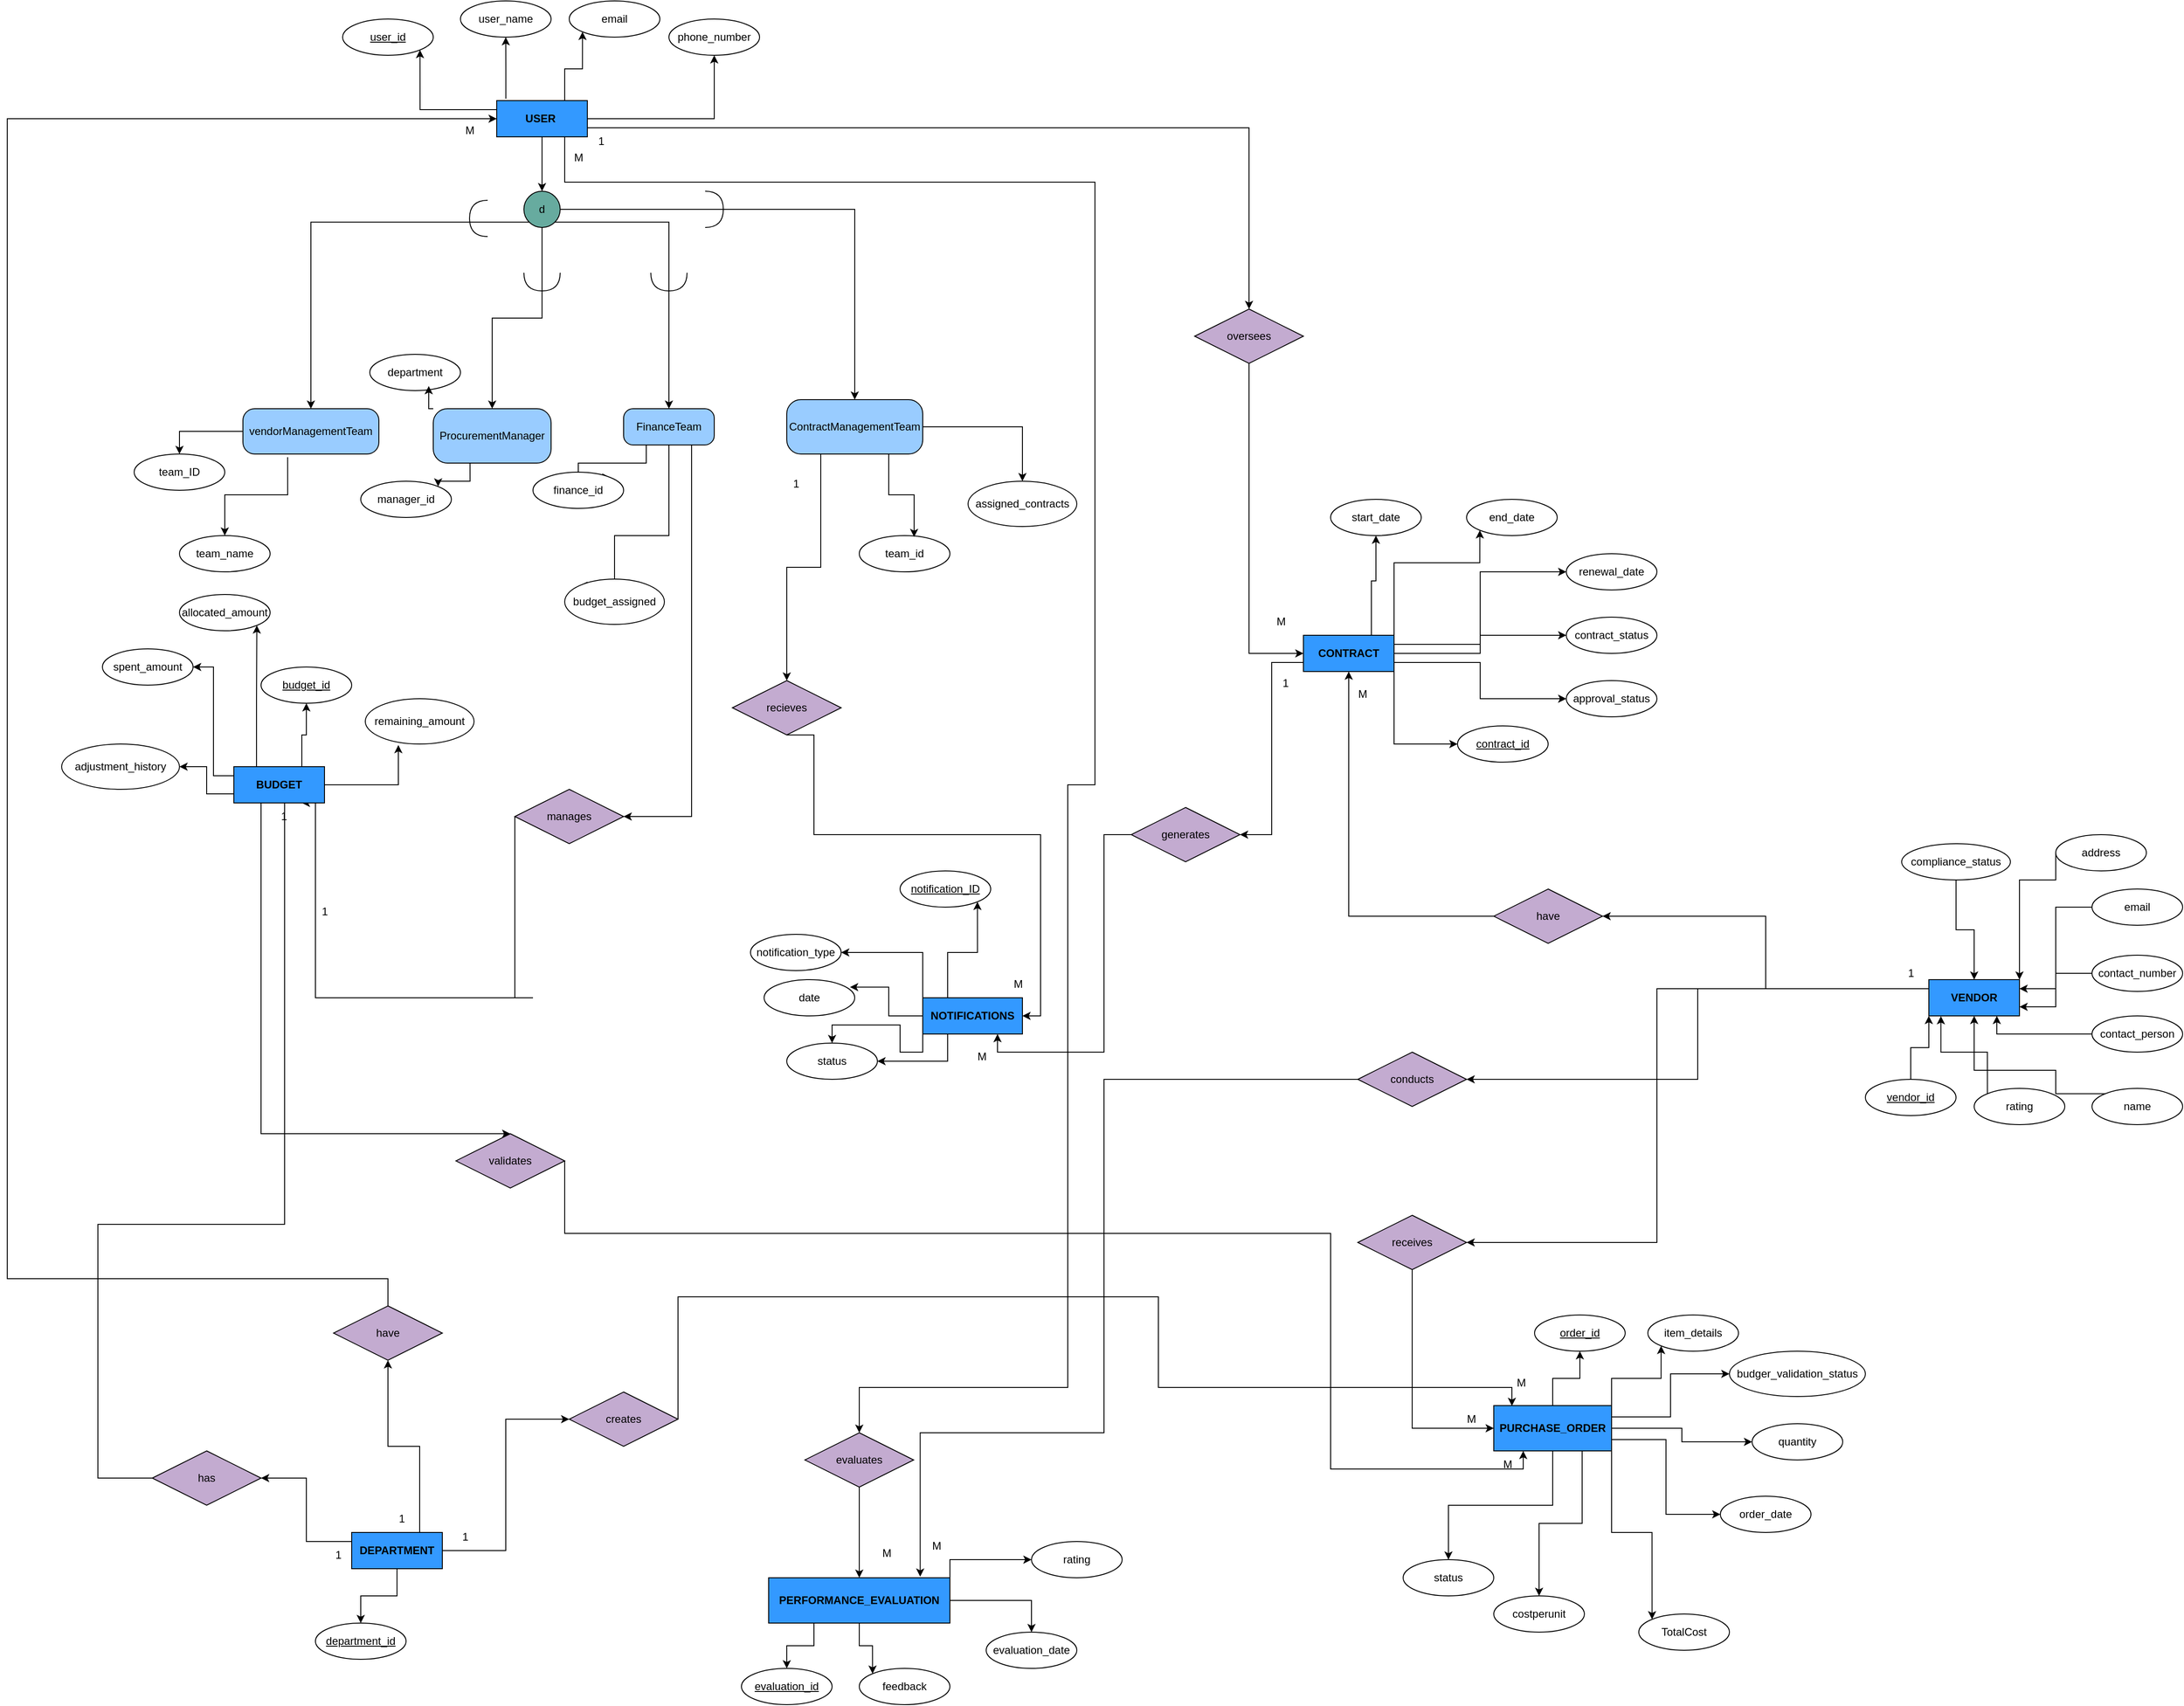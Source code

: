 <mxfile version="25.0.1">
  <diagram name="Page-1" id="1XOqy9QLf4MmbQUMSKVW">
    <mxGraphModel dx="3430" dy="2144" grid="1" gridSize="10" guides="1" tooltips="1" connect="1" arrows="1" fold="1" page="1" pageScale="1" pageWidth="850" pageHeight="1100" math="0" shadow="0">
      <root>
        <mxCell id="0" />
        <mxCell id="1" parent="0" />
        <mxCell id="GJdMn4VS1XzGOR77iFDF-83" style="edgeStyle=orthogonalEdgeStyle;rounded=0;orthogonalLoop=1;jettySize=auto;html=1;exitX=0.5;exitY=1;exitDx=0;exitDy=0;entryX=0.5;entryY=0;entryDx=0;entryDy=0;" parent="1" source="GJdMn4VS1XzGOR77iFDF-4" target="GJdMn4VS1XzGOR77iFDF-60" edge="1">
          <mxGeometry relative="1" as="geometry" />
        </mxCell>
        <mxCell id="GJdMn4VS1XzGOR77iFDF-174" style="edgeStyle=orthogonalEdgeStyle;rounded=0;orthogonalLoop=1;jettySize=auto;html=1;exitX=1;exitY=1;exitDx=0;exitDy=0;entryX=0.5;entryY=0;entryDx=0;entryDy=0;" parent="1" source="GJdMn4VS1XzGOR77iFDF-4" target="GJdMn4VS1XzGOR77iFDF-129" edge="1">
          <mxGeometry relative="1" as="geometry">
            <Array as="points">
              <mxPoint x="550" y="-500" />
              <mxPoint x="1280" y="-500" />
            </Array>
          </mxGeometry>
        </mxCell>
        <mxCell id="GJdMn4VS1XzGOR77iFDF-182" style="edgeStyle=orthogonalEdgeStyle;rounded=0;orthogonalLoop=1;jettySize=auto;html=1;exitX=0.75;exitY=1;exitDx=0;exitDy=0;entryX=0.5;entryY=0;entryDx=0;entryDy=0;" parent="1" source="GJdMn4VS1XzGOR77iFDF-4" target="GJdMn4VS1XzGOR77iFDF-183" edge="1">
          <mxGeometry relative="1" as="geometry">
            <mxPoint x="850" y="900.182" as="targetPoint" />
            <Array as="points">
              <mxPoint x="525" y="-440" />
              <mxPoint x="1110" y="-440" />
              <mxPoint x="1110" y="225" />
              <mxPoint x="1080" y="225" />
              <mxPoint x="1080" y="890" />
              <mxPoint x="850" y="890" />
            </Array>
          </mxGeometry>
        </mxCell>
        <mxCell id="GJdMn4VS1XzGOR77iFDF-4" value="&lt;b&gt;USER&amp;nbsp;&lt;/b&gt;" style="whiteSpace=wrap;html=1;align=center;fillColor=#3399FF;" parent="1" vertex="1">
          <mxGeometry x="450" y="-530" width="100" height="40" as="geometry" />
        </mxCell>
        <mxCell id="GJdMn4VS1XzGOR77iFDF-232" style="edgeStyle=orthogonalEdgeStyle;rounded=0;orthogonalLoop=1;jettySize=auto;html=1;exitX=0.25;exitY=1;exitDx=0;exitDy=0;entryX=0.5;entryY=0;entryDx=0;entryDy=0;" parent="1" source="GJdMn4VS1XzGOR77iFDF-10" target="GJdMn4VS1XzGOR77iFDF-231" edge="1">
          <mxGeometry relative="1" as="geometry">
            <Array as="points">
              <mxPoint x="190" y="610" />
            </Array>
          </mxGeometry>
        </mxCell>
        <mxCell id="GJdMn4VS1XzGOR77iFDF-112" style="edgeStyle=orthogonalEdgeStyle;rounded=0;orthogonalLoop=1;jettySize=auto;html=1;exitX=0.5;exitY=1;exitDx=0;exitDy=0;entryX=0.5;entryY=0;entryDx=0;entryDy=0;" parent="1" source="GJdMn4VS1XzGOR77iFDF-11" target="GJdMn4VS1XzGOR77iFDF-38" edge="1">
          <mxGeometry relative="1" as="geometry" />
        </mxCell>
        <mxCell id="GJdMn4VS1XzGOR77iFDF-179" style="edgeStyle=orthogonalEdgeStyle;rounded=0;orthogonalLoop=1;jettySize=auto;html=1;exitX=0.75;exitY=0;exitDx=0;exitDy=0;entryX=0.5;entryY=1;entryDx=0;entryDy=0;" parent="1" source="GJdMn4VS1XzGOR77iFDF-11" target="GJdMn4VS1XzGOR77iFDF-178" edge="1">
          <mxGeometry relative="1" as="geometry" />
        </mxCell>
        <mxCell id="GJdMn4VS1XzGOR77iFDF-221" style="edgeStyle=orthogonalEdgeStyle;rounded=0;orthogonalLoop=1;jettySize=auto;html=1;exitX=0;exitY=0.25;exitDx=0;exitDy=0;entryX=1;entryY=0.5;entryDx=0;entryDy=0;" parent="1" source="GJdMn4VS1XzGOR77iFDF-11" target="GJdMn4VS1XzGOR77iFDF-220" edge="1">
          <mxGeometry relative="1" as="geometry" />
        </mxCell>
        <mxCell id="GJdMn4VS1XzGOR77iFDF-227" style="edgeStyle=orthogonalEdgeStyle;rounded=0;orthogonalLoop=1;jettySize=auto;html=1;exitX=1;exitY=0.5;exitDx=0;exitDy=0;entryX=0;entryY=0.5;entryDx=0;entryDy=0;" parent="1" source="GJdMn4VS1XzGOR77iFDF-11" target="GJdMn4VS1XzGOR77iFDF-226" edge="1">
          <mxGeometry relative="1" as="geometry" />
        </mxCell>
        <mxCell id="GJdMn4VS1XzGOR77iFDF-11" value="&lt;b&gt;DEPARTMENT&lt;/b&gt;" style="whiteSpace=wrap;html=1;align=center;fillColor=#3399FF;" parent="1" vertex="1">
          <mxGeometry x="290" y="1050" width="100" height="40" as="geometry" />
        </mxCell>
        <mxCell id="GJdMn4VS1XzGOR77iFDF-38" value="department_id" style="ellipse;whiteSpace=wrap;html=1;align=center;fontStyle=4;" parent="1" vertex="1">
          <mxGeometry x="250" y="1150" width="100" height="40" as="geometry" />
        </mxCell>
        <mxCell id="GJdMn4VS1XzGOR77iFDF-79" style="edgeStyle=orthogonalEdgeStyle;rounded=0;orthogonalLoop=1;jettySize=auto;html=1;exitX=0;exitY=0.25;exitDx=0;exitDy=0;entryX=1;entryY=1;entryDx=0;entryDy=0;" parent="1" source="GJdMn4VS1XzGOR77iFDF-4" target="GJdMn4VS1XzGOR77iFDF-51" edge="1">
          <mxGeometry relative="1" as="geometry" />
        </mxCell>
        <mxCell id="GJdMn4VS1XzGOR77iFDF-51" value="user_id" style="ellipse;whiteSpace=wrap;html=1;align=center;fontStyle=4;" parent="1" vertex="1">
          <mxGeometry x="280" y="-620" width="100" height="40" as="geometry" />
        </mxCell>
        <mxCell id="GJdMn4VS1XzGOR77iFDF-52" value="user_name" style="ellipse;whiteSpace=wrap;html=1;align=center;" parent="1" vertex="1">
          <mxGeometry x="410" y="-640" width="100" height="40" as="geometry" />
        </mxCell>
        <mxCell id="GJdMn4VS1XzGOR77iFDF-81" style="edgeStyle=orthogonalEdgeStyle;rounded=0;orthogonalLoop=1;jettySize=auto;html=1;exitX=0.75;exitY=0;exitDx=0;exitDy=0;entryX=0;entryY=1;entryDx=0;entryDy=0;" parent="1" source="GJdMn4VS1XzGOR77iFDF-4" target="GJdMn4VS1XzGOR77iFDF-53" edge="1">
          <mxGeometry relative="1" as="geometry" />
        </mxCell>
        <mxCell id="GJdMn4VS1XzGOR77iFDF-53" value="email" style="ellipse;whiteSpace=wrap;html=1;align=center;" parent="1" vertex="1">
          <mxGeometry x="530" y="-640" width="100" height="40" as="geometry" />
        </mxCell>
        <mxCell id="GJdMn4VS1XzGOR77iFDF-82" style="edgeStyle=orthogonalEdgeStyle;rounded=0;orthogonalLoop=1;jettySize=auto;html=1;exitX=1;exitY=0.5;exitDx=0;exitDy=0;entryX=0.5;entryY=1;entryDx=0;entryDy=0;" parent="1" source="GJdMn4VS1XzGOR77iFDF-4" target="GJdMn4VS1XzGOR77iFDF-54" edge="1">
          <mxGeometry relative="1" as="geometry" />
        </mxCell>
        <mxCell id="GJdMn4VS1XzGOR77iFDF-54" value="phone_number" style="ellipse;whiteSpace=wrap;html=1;align=center;" parent="1" vertex="1">
          <mxGeometry x="640" y="-620" width="100" height="40" as="geometry" />
        </mxCell>
        <mxCell id="GJdMn4VS1XzGOR77iFDF-55" value="vendorManagementTeam" style="rounded=1;arcSize=26;whiteSpace=wrap;html=1;align=center;fillColor=#99CCFF;" parent="1" vertex="1">
          <mxGeometry x="170" y="-190" width="150" height="50" as="geometry" />
        </mxCell>
        <mxCell id="GJdMn4VS1XzGOR77iFDF-57" value="ProcurementManager" style="rounded=1;arcSize=26;whiteSpace=wrap;html=1;align=center;fillColor=#99CCFF;" parent="1" vertex="1">
          <mxGeometry x="380" y="-190" width="130" height="60" as="geometry" />
        </mxCell>
        <mxCell id="GJdMn4VS1XzGOR77iFDF-159" style="edgeStyle=orthogonalEdgeStyle;rounded=0;orthogonalLoop=1;jettySize=auto;html=1;exitX=0.75;exitY=1;exitDx=0;exitDy=0;entryX=1;entryY=0.5;entryDx=0;entryDy=0;" parent="1" source="GJdMn4VS1XzGOR77iFDF-58" target="GJdMn4VS1XzGOR77iFDF-157" edge="1">
          <mxGeometry relative="1" as="geometry" />
        </mxCell>
        <mxCell id="GJdMn4VS1XzGOR77iFDF-58" value="FinanceTeam" style="rounded=1;arcSize=26;whiteSpace=wrap;html=1;align=center;fillColor=#99CCFF;" parent="1" vertex="1">
          <mxGeometry x="590" y="-190" width="100" height="40" as="geometry" />
        </mxCell>
        <mxCell id="GJdMn4VS1XzGOR77iFDF-152" style="edgeStyle=orthogonalEdgeStyle;rounded=0;orthogonalLoop=1;jettySize=auto;html=1;exitX=1;exitY=0.5;exitDx=0;exitDy=0;entryX=0.5;entryY=0;entryDx=0;entryDy=0;" parent="1" source="GJdMn4VS1XzGOR77iFDF-59" target="GJdMn4VS1XzGOR77iFDF-67" edge="1">
          <mxGeometry relative="1" as="geometry" />
        </mxCell>
        <mxCell id="GJdMn4VS1XzGOR77iFDF-171" style="edgeStyle=orthogonalEdgeStyle;rounded=0;orthogonalLoop=1;jettySize=auto;html=1;exitX=0.25;exitY=1;exitDx=0;exitDy=0;entryX=0.5;entryY=0;entryDx=0;entryDy=0;" parent="1" source="GJdMn4VS1XzGOR77iFDF-59" target="GJdMn4VS1XzGOR77iFDF-166" edge="1">
          <mxGeometry relative="1" as="geometry" />
        </mxCell>
        <mxCell id="GJdMn4VS1XzGOR77iFDF-59" value="ContractManagementTeam" style="rounded=1;arcSize=26;whiteSpace=wrap;html=1;align=center;fillColor=#99CCFF;" parent="1" vertex="1">
          <mxGeometry x="770" y="-200" width="150" height="60" as="geometry" />
        </mxCell>
        <mxCell id="GJdMn4VS1XzGOR77iFDF-84" style="edgeStyle=orthogonalEdgeStyle;rounded=0;orthogonalLoop=1;jettySize=auto;html=1;exitX=0;exitY=1;exitDx=0;exitDy=0;entryX=0.5;entryY=0;entryDx=0;entryDy=0;" parent="1" source="GJdMn4VS1XzGOR77iFDF-60" target="GJdMn4VS1XzGOR77iFDF-55" edge="1">
          <mxGeometry relative="1" as="geometry" />
        </mxCell>
        <mxCell id="GJdMn4VS1XzGOR77iFDF-85" style="edgeStyle=orthogonalEdgeStyle;rounded=0;orthogonalLoop=1;jettySize=auto;html=1;exitX=0.5;exitY=1;exitDx=0;exitDy=0;entryX=0.5;entryY=0;entryDx=0;entryDy=0;" parent="1" source="GJdMn4VS1XzGOR77iFDF-60" target="GJdMn4VS1XzGOR77iFDF-57" edge="1">
          <mxGeometry relative="1" as="geometry" />
        </mxCell>
        <mxCell id="GJdMn4VS1XzGOR77iFDF-86" style="edgeStyle=orthogonalEdgeStyle;rounded=0;orthogonalLoop=1;jettySize=auto;html=1;exitX=1;exitY=1;exitDx=0;exitDy=0;entryX=0.5;entryY=0;entryDx=0;entryDy=0;" parent="1" source="GJdMn4VS1XzGOR77iFDF-60" target="GJdMn4VS1XzGOR77iFDF-58" edge="1">
          <mxGeometry relative="1" as="geometry" />
        </mxCell>
        <mxCell id="GJdMn4VS1XzGOR77iFDF-87" style="edgeStyle=orthogonalEdgeStyle;rounded=0;orthogonalLoop=1;jettySize=auto;html=1;exitX=1;exitY=0.5;exitDx=0;exitDy=0;entryX=0.5;entryY=0;entryDx=0;entryDy=0;" parent="1" source="GJdMn4VS1XzGOR77iFDF-60" target="GJdMn4VS1XzGOR77iFDF-59" edge="1">
          <mxGeometry relative="1" as="geometry" />
        </mxCell>
        <mxCell id="GJdMn4VS1XzGOR77iFDF-60" value="d" style="ellipse;whiteSpace=wrap;html=1;aspect=fixed;fillColor=#67AB9F;" parent="1" vertex="1">
          <mxGeometry x="480" y="-430" width="40" height="40" as="geometry" />
        </mxCell>
        <mxCell id="GJdMn4VS1XzGOR77iFDF-61" value="team_name" style="ellipse;whiteSpace=wrap;html=1;align=center;" parent="1" vertex="1">
          <mxGeometry x="100" y="-50" width="100" height="40" as="geometry" />
        </mxCell>
        <mxCell id="GJdMn4VS1XzGOR77iFDF-89" style="edgeStyle=orthogonalEdgeStyle;rounded=0;orthogonalLoop=1;jettySize=auto;html=1;exitX=0;exitY=0.5;exitDx=0;exitDy=0;entryX=0.5;entryY=0;entryDx=0;entryDy=0;" parent="1" source="GJdMn4VS1XzGOR77iFDF-55" target="GJdMn4VS1XzGOR77iFDF-62" edge="1">
          <mxGeometry relative="1" as="geometry" />
        </mxCell>
        <mxCell id="GJdMn4VS1XzGOR77iFDF-62" value="team_ID" style="ellipse;whiteSpace=wrap;html=1;align=center;" parent="1" vertex="1">
          <mxGeometry x="50" y="-140" width="100" height="40" as="geometry" />
        </mxCell>
        <mxCell id="GJdMn4VS1XzGOR77iFDF-63" value="manager_id" style="ellipse;whiteSpace=wrap;html=1;align=center;" parent="1" vertex="1">
          <mxGeometry x="300" y="-110" width="100" height="40" as="geometry" />
        </mxCell>
        <mxCell id="GJdMn4VS1XzGOR77iFDF-64" value="department" style="ellipse;whiteSpace=wrap;html=1;align=center;" parent="1" vertex="1">
          <mxGeometry x="310" y="-250" width="100" height="40" as="geometry" />
        </mxCell>
        <mxCell id="GJdMn4VS1XzGOR77iFDF-94" style="edgeStyle=orthogonalEdgeStyle;rounded=0;orthogonalLoop=1;jettySize=auto;html=1;exitX=0.25;exitY=1;exitDx=0;exitDy=0;entryX=1;entryY=0;entryDx=0;entryDy=0;" parent="1" source="GJdMn4VS1XzGOR77iFDF-58" target="GJdMn4VS1XzGOR77iFDF-65" edge="1">
          <mxGeometry relative="1" as="geometry">
            <Array as="points">
              <mxPoint x="615" y="-130" />
              <mxPoint x="540" y="-130" />
              <mxPoint x="540" y="-114" />
            </Array>
          </mxGeometry>
        </mxCell>
        <mxCell id="GJdMn4VS1XzGOR77iFDF-65" value="finance_id" style="ellipse;whiteSpace=wrap;html=1;align=center;" parent="1" vertex="1">
          <mxGeometry x="490" y="-120" width="100" height="40" as="geometry" />
        </mxCell>
        <mxCell id="GJdMn4VS1XzGOR77iFDF-95" style="edgeStyle=orthogonalEdgeStyle;rounded=0;orthogonalLoop=1;jettySize=auto;html=1;entryX=0;entryY=0;entryDx=0;entryDy=0;" parent="1" source="GJdMn4VS1XzGOR77iFDF-58" target="GJdMn4VS1XzGOR77iFDF-66" edge="1">
          <mxGeometry relative="1" as="geometry">
            <Array as="points">
              <mxPoint x="640" y="-50" />
              <mxPoint x="580" y="-50" />
              <mxPoint x="580" y="5" />
            </Array>
          </mxGeometry>
        </mxCell>
        <mxCell id="GJdMn4VS1XzGOR77iFDF-66" value="budget_assigned" style="ellipse;whiteSpace=wrap;html=1;align=center;" parent="1" vertex="1">
          <mxGeometry x="525" y="-2" width="110" height="50" as="geometry" />
        </mxCell>
        <mxCell id="GJdMn4VS1XzGOR77iFDF-67" value="assigned_contracts" style="ellipse;whiteSpace=wrap;html=1;align=center;" parent="1" vertex="1">
          <mxGeometry x="970" y="-110" width="120" height="50" as="geometry" />
        </mxCell>
        <mxCell id="GJdMn4VS1XzGOR77iFDF-68" value="team_id" style="ellipse;whiteSpace=wrap;html=1;align=center;" parent="1" vertex="1">
          <mxGeometry x="850" y="-50" width="100" height="40" as="geometry" />
        </mxCell>
        <mxCell id="GJdMn4VS1XzGOR77iFDF-80" style="edgeStyle=orthogonalEdgeStyle;rounded=0;orthogonalLoop=1;jettySize=auto;html=1;exitX=0.101;exitY=-0.052;exitDx=0;exitDy=0;entryX=0.5;entryY=1;entryDx=0;entryDy=0;exitPerimeter=0;" parent="1" source="GJdMn4VS1XzGOR77iFDF-4" target="GJdMn4VS1XzGOR77iFDF-52" edge="1">
          <mxGeometry relative="1" as="geometry" />
        </mxCell>
        <mxCell id="GJdMn4VS1XzGOR77iFDF-91" style="edgeStyle=orthogonalEdgeStyle;rounded=0;orthogonalLoop=1;jettySize=auto;html=1;exitX=0.329;exitY=1.071;exitDx=0;exitDy=0;entryX=0.5;entryY=0;entryDx=0;entryDy=0;exitPerimeter=0;" parent="1" source="GJdMn4VS1XzGOR77iFDF-55" target="GJdMn4VS1XzGOR77iFDF-61" edge="1">
          <mxGeometry relative="1" as="geometry" />
        </mxCell>
        <mxCell id="GJdMn4VS1XzGOR77iFDF-92" style="edgeStyle=orthogonalEdgeStyle;rounded=0;orthogonalLoop=1;jettySize=auto;html=1;exitX=0.312;exitY=1.005;exitDx=0;exitDy=0;entryX=1;entryY=0;entryDx=0;entryDy=0;exitPerimeter=0;" parent="1" source="GJdMn4VS1XzGOR77iFDF-57" target="GJdMn4VS1XzGOR77iFDF-63" edge="1">
          <mxGeometry relative="1" as="geometry" />
        </mxCell>
        <mxCell id="GJdMn4VS1XzGOR77iFDF-175" style="edgeStyle=orthogonalEdgeStyle;rounded=0;orthogonalLoop=1;jettySize=auto;html=1;exitX=0.5;exitY=1;exitDx=0;exitDy=0;entryX=0;entryY=0.5;entryDx=0;entryDy=0;" parent="1" source="GJdMn4VS1XzGOR77iFDF-129" target="GJdMn4VS1XzGOR77iFDF-5" edge="1">
          <mxGeometry relative="1" as="geometry" />
        </mxCell>
        <mxCell id="GJdMn4VS1XzGOR77iFDF-129" value="oversees" style="shape=rhombus;perimeter=rhombusPerimeter;whiteSpace=wrap;html=1;align=center;fillColor=#C3ABD0;" parent="1" vertex="1">
          <mxGeometry x="1220" y="-300" width="120" height="60" as="geometry" />
        </mxCell>
        <mxCell id="GJdMn4VS1XzGOR77iFDF-133" value="M" style="text;html=1;align=center;verticalAlign=middle;resizable=0;points=[];autosize=1;strokeColor=none;fillColor=none;" parent="1" vertex="1">
          <mxGeometry x="1300" y="30" width="30" height="30" as="geometry" />
        </mxCell>
        <mxCell id="GJdMn4VS1XzGOR77iFDF-139" value="" style="shape=requiredInterface;html=1;verticalLabelPosition=bottom;sketch=0;direction=west;" parent="1" vertex="1">
          <mxGeometry x="420" y="-420" width="20" height="40" as="geometry" />
        </mxCell>
        <mxCell id="GJdMn4VS1XzGOR77iFDF-142" value="" style="shape=requiredInterface;html=1;verticalLabelPosition=bottom;sketch=0;direction=south;" parent="1" vertex="1">
          <mxGeometry x="480" y="-340" width="40" height="20" as="geometry" />
        </mxCell>
        <mxCell id="GJdMn4VS1XzGOR77iFDF-143" value="" style="shape=requiredInterface;html=1;verticalLabelPosition=bottom;sketch=0;direction=east;" parent="1" vertex="1">
          <mxGeometry x="680" y="-430" width="20" height="40" as="geometry" />
        </mxCell>
        <mxCell id="GJdMn4VS1XzGOR77iFDF-144" value="" style="shape=requiredInterface;html=1;verticalLabelPosition=bottom;sketch=0;direction=south;" parent="1" vertex="1">
          <mxGeometry x="620" y="-340" width="40" height="20" as="geometry" />
        </mxCell>
        <mxCell id="GJdMn4VS1XzGOR77iFDF-146" style="edgeStyle=orthogonalEdgeStyle;rounded=0;orthogonalLoop=1;jettySize=auto;html=1;exitX=0;exitY=0;exitDx=0;exitDy=0;entryX=0.65;entryY=0.875;entryDx=0;entryDy=0;entryPerimeter=0;" parent="1" source="GJdMn4VS1XzGOR77iFDF-57" target="GJdMn4VS1XzGOR77iFDF-64" edge="1">
          <mxGeometry relative="1" as="geometry" />
        </mxCell>
        <mxCell id="GJdMn4VS1XzGOR77iFDF-150" value="1" style="text;html=1;align=center;verticalAlign=middle;resizable=0;points=[];autosize=1;strokeColor=none;fillColor=none;" parent="1" vertex="1">
          <mxGeometry x="550" y="-500" width="30" height="30" as="geometry" />
        </mxCell>
        <mxCell id="GJdMn4VS1XzGOR77iFDF-154" style="edgeStyle=orthogonalEdgeStyle;rounded=0;orthogonalLoop=1;jettySize=auto;html=1;exitX=0.75;exitY=1;exitDx=0;exitDy=0;entryX=0.605;entryY=0.039;entryDx=0;entryDy=0;entryPerimeter=0;" parent="1" source="GJdMn4VS1XzGOR77iFDF-59" target="GJdMn4VS1XzGOR77iFDF-68" edge="1">
          <mxGeometry relative="1" as="geometry" />
        </mxCell>
        <mxCell id="GJdMn4VS1XzGOR77iFDF-160" style="edgeStyle=orthogonalEdgeStyle;rounded=0;orthogonalLoop=1;jettySize=auto;html=1;exitX=0;exitY=0.5;exitDx=0;exitDy=0;entryX=0.75;entryY=1;entryDx=0;entryDy=0;" parent="1" source="GJdMn4VS1XzGOR77iFDF-157" target="GJdMn4VS1XzGOR77iFDF-10" edge="1">
          <mxGeometry relative="1" as="geometry">
            <Array as="points">
              <mxPoint x="490" y="460" />
              <mxPoint x="250" y="460" />
              <mxPoint x="250" y="350" />
            </Array>
          </mxGeometry>
        </mxCell>
        <mxCell id="GJdMn4VS1XzGOR77iFDF-157" value="manages" style="shape=rhombus;perimeter=rhombusPerimeter;whiteSpace=wrap;html=1;align=center;fillColor=#C3ABD0;" parent="1" vertex="1">
          <mxGeometry x="470" y="230" width="120" height="60" as="geometry" />
        </mxCell>
        <mxCell id="GJdMn4VS1XzGOR77iFDF-172" style="edgeStyle=orthogonalEdgeStyle;rounded=0;orthogonalLoop=1;jettySize=auto;html=1;exitX=0.5;exitY=1;exitDx=0;exitDy=0;entryX=1;entryY=0.5;entryDx=0;entryDy=0;" parent="1" source="GJdMn4VS1XzGOR77iFDF-166" target="GJdMn4VS1XzGOR77iFDF-8" edge="1">
          <mxGeometry relative="1" as="geometry">
            <Array as="points">
              <mxPoint x="800" y="280" />
              <mxPoint x="1050" y="280" />
              <mxPoint x="1050" y="480" />
            </Array>
          </mxGeometry>
        </mxCell>
        <mxCell id="GJdMn4VS1XzGOR77iFDF-166" value="recieves" style="shape=rhombus;perimeter=rhombusPerimeter;whiteSpace=wrap;html=1;align=center;fillColor=#C3ABD0;" parent="1" vertex="1">
          <mxGeometry x="710" y="110" width="120" height="60" as="geometry" />
        </mxCell>
        <mxCell id="GJdMn4VS1XzGOR77iFDF-107" style="edgeStyle=orthogonalEdgeStyle;rounded=0;orthogonalLoop=1;jettySize=auto;html=1;exitX=0.25;exitY=0;exitDx=0;exitDy=0;entryX=1;entryY=1;entryDx=0;entryDy=0;" parent="1" source="GJdMn4VS1XzGOR77iFDF-8" target="GJdMn4VS1XzGOR77iFDF-47" edge="1">
          <mxGeometry relative="1" as="geometry" />
        </mxCell>
        <mxCell id="GJdMn4VS1XzGOR77iFDF-108" style="edgeStyle=orthogonalEdgeStyle;rounded=0;orthogonalLoop=1;jettySize=auto;html=1;exitX=0;exitY=0;exitDx=0;exitDy=0;entryX=1;entryY=0.5;entryDx=0;entryDy=0;" parent="1" source="GJdMn4VS1XzGOR77iFDF-8" target="GJdMn4VS1XzGOR77iFDF-48" edge="1">
          <mxGeometry relative="1" as="geometry" />
        </mxCell>
        <mxCell id="GJdMn4VS1XzGOR77iFDF-110" style="edgeStyle=orthogonalEdgeStyle;rounded=0;orthogonalLoop=1;jettySize=auto;html=1;exitX=0;exitY=1;exitDx=0;exitDy=0;" parent="1" source="GJdMn4VS1XzGOR77iFDF-8" target="GJdMn4VS1XzGOR77iFDF-50" edge="1">
          <mxGeometry relative="1" as="geometry" />
        </mxCell>
        <mxCell id="GJdMn4VS1XzGOR77iFDF-111" style="edgeStyle=orthogonalEdgeStyle;rounded=0;orthogonalLoop=1;jettySize=auto;html=1;exitX=0.25;exitY=1;exitDx=0;exitDy=0;entryX=1;entryY=0.5;entryDx=0;entryDy=0;" parent="1" source="GJdMn4VS1XzGOR77iFDF-8" target="GJdMn4VS1XzGOR77iFDF-50" edge="1">
          <mxGeometry relative="1" as="geometry" />
        </mxCell>
        <mxCell id="GJdMn4VS1XzGOR77iFDF-8" value="&lt;b&gt;NOTIFICATIONS&lt;/b&gt;" style="whiteSpace=wrap;html=1;align=center;fillColor=#3399FF;" parent="1" vertex="1">
          <mxGeometry x="920" y="460" width="110" height="40" as="geometry" />
        </mxCell>
        <mxCell id="GJdMn4VS1XzGOR77iFDF-47" value="notification_ID" style="ellipse;whiteSpace=wrap;html=1;align=center;fontStyle=4;" parent="1" vertex="1">
          <mxGeometry x="895" y="320" width="100" height="40" as="geometry" />
        </mxCell>
        <mxCell id="GJdMn4VS1XzGOR77iFDF-48" value="notification_type" style="ellipse;whiteSpace=wrap;html=1;align=center;" parent="1" vertex="1">
          <mxGeometry x="730" y="390" width="100" height="40" as="geometry" />
        </mxCell>
        <mxCell id="GJdMn4VS1XzGOR77iFDF-49" value="date" style="ellipse;whiteSpace=wrap;html=1;align=center;" parent="1" vertex="1">
          <mxGeometry x="745" y="440" width="100" height="40" as="geometry" />
        </mxCell>
        <mxCell id="GJdMn4VS1XzGOR77iFDF-50" value="status" style="ellipse;whiteSpace=wrap;html=1;align=center;" parent="1" vertex="1">
          <mxGeometry x="770" y="510" width="100" height="40" as="geometry" />
        </mxCell>
        <mxCell id="GJdMn4VS1XzGOR77iFDF-109" style="edgeStyle=orthogonalEdgeStyle;rounded=0;orthogonalLoop=1;jettySize=auto;html=1;exitX=0;exitY=0.5;exitDx=0;exitDy=0;entryX=0.948;entryY=0.205;entryDx=0;entryDy=0;entryPerimeter=0;" parent="1" source="GJdMn4VS1XzGOR77iFDF-8" target="GJdMn4VS1XzGOR77iFDF-49" edge="1">
          <mxGeometry relative="1" as="geometry" />
        </mxCell>
        <mxCell id="GJdMn4VS1XzGOR77iFDF-101" style="edgeStyle=orthogonalEdgeStyle;rounded=0;orthogonalLoop=1;jettySize=auto;html=1;exitX=0.75;exitY=0;exitDx=0;exitDy=0;entryX=0.5;entryY=1;entryDx=0;entryDy=0;" parent="1" source="GJdMn4VS1XzGOR77iFDF-5" target="GJdMn4VS1XzGOR77iFDF-18" edge="1">
          <mxGeometry relative="1" as="geometry">
            <Array as="points">
              <mxPoint x="1415" />
              <mxPoint x="1420" />
            </Array>
          </mxGeometry>
        </mxCell>
        <mxCell id="GJdMn4VS1XzGOR77iFDF-102" style="edgeStyle=orthogonalEdgeStyle;rounded=0;orthogonalLoop=1;jettySize=auto;html=1;exitX=1;exitY=0;exitDx=0;exitDy=0;entryX=0;entryY=1;entryDx=0;entryDy=0;" parent="1" source="GJdMn4VS1XzGOR77iFDF-5" target="GJdMn4VS1XzGOR77iFDF-17" edge="1">
          <mxGeometry relative="1" as="geometry">
            <Array as="points">
              <mxPoint x="1440" y="-20" />
              <mxPoint x="1535" y="-20" />
            </Array>
          </mxGeometry>
        </mxCell>
        <mxCell id="GJdMn4VS1XzGOR77iFDF-103" style="edgeStyle=orthogonalEdgeStyle;rounded=0;orthogonalLoop=1;jettySize=auto;html=1;exitX=1;exitY=0.25;exitDx=0;exitDy=0;entryX=0;entryY=0.5;entryDx=0;entryDy=0;" parent="1" source="GJdMn4VS1XzGOR77iFDF-5" target="GJdMn4VS1XzGOR77iFDF-16" edge="1">
          <mxGeometry relative="1" as="geometry" />
        </mxCell>
        <mxCell id="GJdMn4VS1XzGOR77iFDF-104" style="edgeStyle=orthogonalEdgeStyle;rounded=0;orthogonalLoop=1;jettySize=auto;html=1;exitX=1;exitY=0.5;exitDx=0;exitDy=0;entryX=0;entryY=0.5;entryDx=0;entryDy=0;" parent="1" source="GJdMn4VS1XzGOR77iFDF-5" target="GJdMn4VS1XzGOR77iFDF-15" edge="1">
          <mxGeometry relative="1" as="geometry" />
        </mxCell>
        <mxCell id="GJdMn4VS1XzGOR77iFDF-105" style="edgeStyle=orthogonalEdgeStyle;rounded=0;orthogonalLoop=1;jettySize=auto;html=1;exitX=1;exitY=0.75;exitDx=0;exitDy=0;entryX=0;entryY=0.5;entryDx=0;entryDy=0;" parent="1" source="GJdMn4VS1XzGOR77iFDF-5" target="GJdMn4VS1XzGOR77iFDF-14" edge="1">
          <mxGeometry relative="1" as="geometry" />
        </mxCell>
        <mxCell id="GJdMn4VS1XzGOR77iFDF-106" style="edgeStyle=orthogonalEdgeStyle;rounded=0;orthogonalLoop=1;jettySize=auto;html=1;exitX=1;exitY=1;exitDx=0;exitDy=0;entryX=0;entryY=0.5;entryDx=0;entryDy=0;" parent="1" source="GJdMn4VS1XzGOR77iFDF-5" target="GJdMn4VS1XzGOR77iFDF-13" edge="1">
          <mxGeometry relative="1" as="geometry" />
        </mxCell>
        <mxCell id="GJdMn4VS1XzGOR77iFDF-215" style="edgeStyle=orthogonalEdgeStyle;rounded=0;orthogonalLoop=1;jettySize=auto;html=1;exitX=0;exitY=0.75;exitDx=0;exitDy=0;entryX=1;entryY=0.5;entryDx=0;entryDy=0;" parent="1" source="GJdMn4VS1XzGOR77iFDF-5" target="GJdMn4VS1XzGOR77iFDF-214" edge="1">
          <mxGeometry relative="1" as="geometry" />
        </mxCell>
        <mxCell id="GJdMn4VS1XzGOR77iFDF-13" value="contract_id" style="ellipse;whiteSpace=wrap;html=1;align=center;fontStyle=4;" parent="1" vertex="1">
          <mxGeometry x="1510" y="160" width="100" height="40" as="geometry" />
        </mxCell>
        <mxCell id="GJdMn4VS1XzGOR77iFDF-14" value="approval_status" style="ellipse;whiteSpace=wrap;html=1;align=center;" parent="1" vertex="1">
          <mxGeometry x="1630" y="110" width="100" height="40" as="geometry" />
        </mxCell>
        <mxCell id="GJdMn4VS1XzGOR77iFDF-15" value="contract_status" style="ellipse;whiteSpace=wrap;html=1;align=center;" parent="1" vertex="1">
          <mxGeometry x="1630" y="40" width="100" height="40" as="geometry" />
        </mxCell>
        <mxCell id="GJdMn4VS1XzGOR77iFDF-16" value="renewal_date" style="ellipse;whiteSpace=wrap;html=1;align=center;" parent="1" vertex="1">
          <mxGeometry x="1630" y="-30" width="100" height="40" as="geometry" />
        </mxCell>
        <mxCell id="GJdMn4VS1XzGOR77iFDF-17" value="end_date" style="ellipse;whiteSpace=wrap;html=1;align=center;" parent="1" vertex="1">
          <mxGeometry x="1520" y="-90" width="100" height="40" as="geometry" />
        </mxCell>
        <mxCell id="GJdMn4VS1XzGOR77iFDF-18" value="start_date" style="ellipse;whiteSpace=wrap;html=1;align=center;" parent="1" vertex="1">
          <mxGeometry x="1370" y="-90" width="100" height="40" as="geometry" />
        </mxCell>
        <mxCell id="GJdMn4VS1XzGOR77iFDF-176" value="1" style="text;html=1;align=center;verticalAlign=middle;resizable=0;points=[];autosize=1;strokeColor=none;fillColor=none;" parent="1" vertex="1">
          <mxGeometry x="765" y="-122" width="30" height="30" as="geometry" />
        </mxCell>
        <mxCell id="GJdMn4VS1XzGOR77iFDF-177" value="M" style="text;html=1;align=center;verticalAlign=middle;resizable=0;points=[];autosize=1;strokeColor=none;fillColor=none;" parent="1" vertex="1">
          <mxGeometry x="1010" y="430" width="30" height="30" as="geometry" />
        </mxCell>
        <mxCell id="GJdMn4VS1XzGOR77iFDF-180" style="edgeStyle=orthogonalEdgeStyle;rounded=0;orthogonalLoop=1;jettySize=auto;html=1;exitX=0.5;exitY=0;exitDx=0;exitDy=0;entryX=0;entryY=0.5;entryDx=0;entryDy=0;" parent="1" source="GJdMn4VS1XzGOR77iFDF-178" target="GJdMn4VS1XzGOR77iFDF-4" edge="1">
          <mxGeometry relative="1" as="geometry">
            <Array as="points">
              <mxPoint x="330" y="770" />
              <mxPoint x="-90" y="770" />
              <mxPoint x="-90" y="-510" />
            </Array>
          </mxGeometry>
        </mxCell>
        <mxCell id="GJdMn4VS1XzGOR77iFDF-178" value="have" style="shape=rhombus;perimeter=rhombusPerimeter;whiteSpace=wrap;html=1;align=center;fillColor=#C3ABD0;" parent="1" vertex="1">
          <mxGeometry x="270" y="800" width="120" height="60" as="geometry" />
        </mxCell>
        <mxCell id="GJdMn4VS1XzGOR77iFDF-181" value="M" style="text;html=1;align=center;verticalAlign=middle;resizable=0;points=[];autosize=1;strokeColor=none;fillColor=none;" parent="1" vertex="1">
          <mxGeometry x="405" y="-512" width="30" height="30" as="geometry" />
        </mxCell>
        <mxCell id="GJdMn4VS1XzGOR77iFDF-184" style="edgeStyle=orthogonalEdgeStyle;rounded=0;orthogonalLoop=1;jettySize=auto;html=1;exitX=0.5;exitY=1;exitDx=0;exitDy=0;entryX=0.5;entryY=0;entryDx=0;entryDy=0;" parent="1" source="GJdMn4VS1XzGOR77iFDF-183" target="GJdMn4VS1XzGOR77iFDF-9" edge="1">
          <mxGeometry relative="1" as="geometry" />
        </mxCell>
        <mxCell id="GJdMn4VS1XzGOR77iFDF-183" value="evaluates" style="shape=rhombus;perimeter=rhombusPerimeter;whiteSpace=wrap;html=1;align=center;fillColor=#C3ABD0;" parent="1" vertex="1">
          <mxGeometry x="790" y="940" width="120" height="60" as="geometry" />
        </mxCell>
        <mxCell id="GJdMn4VS1XzGOR77iFDF-186" value="M" style="text;html=1;align=center;verticalAlign=middle;resizable=0;points=[];autosize=1;strokeColor=none;fillColor=none;" parent="1" vertex="1">
          <mxGeometry x="525" y="-482" width="30" height="30" as="geometry" />
        </mxCell>
        <mxCell id="GJdMn4VS1XzGOR77iFDF-197" style="edgeStyle=orthogonalEdgeStyle;rounded=0;orthogonalLoop=1;jettySize=auto;html=1;exitX=0;exitY=0.25;exitDx=0;exitDy=0;entryX=1;entryY=0.5;entryDx=0;entryDy=0;" parent="1" source="GJdMn4VS1XzGOR77iFDF-6" target="GJdMn4VS1XzGOR77iFDF-196" edge="1">
          <mxGeometry relative="1" as="geometry" />
        </mxCell>
        <mxCell id="GJdMn4VS1XzGOR77iFDF-209" style="edgeStyle=orthogonalEdgeStyle;rounded=0;orthogonalLoop=1;jettySize=auto;html=1;exitX=0;exitY=0.25;exitDx=0;exitDy=0;entryX=1;entryY=0.5;entryDx=0;entryDy=0;" parent="1" source="GJdMn4VS1XzGOR77iFDF-6" target="GJdMn4VS1XzGOR77iFDF-202" edge="1">
          <mxGeometry relative="1" as="geometry" />
        </mxCell>
        <mxCell id="GJdMn4VS1XzGOR77iFDF-210" style="edgeStyle=orthogonalEdgeStyle;rounded=0;orthogonalLoop=1;jettySize=auto;html=1;exitX=0;exitY=0.25;exitDx=0;exitDy=0;" parent="1" source="GJdMn4VS1XzGOR77iFDF-6" target="GJdMn4VS1XzGOR77iFDF-211" edge="1">
          <mxGeometry relative="1" as="geometry">
            <mxPoint x="1740" y="680" as="targetPoint" />
            <Array as="points">
              <mxPoint x="1730" y="450" />
              <mxPoint x="1730" y="730" />
            </Array>
          </mxGeometry>
        </mxCell>
        <mxCell id="GJdMn4VS1XzGOR77iFDF-6" value="&lt;b&gt;VENDOR&lt;/b&gt;" style="whiteSpace=wrap;html=1;align=center;fillColor=#3399FF;" parent="1" vertex="1">
          <mxGeometry x="2030" y="440" width="100" height="40" as="geometry" />
        </mxCell>
        <mxCell id="GJdMn4VS1XzGOR77iFDF-188" style="edgeStyle=orthogonalEdgeStyle;rounded=0;orthogonalLoop=1;jettySize=auto;html=1;exitX=0.5;exitY=0;exitDx=0;exitDy=0;entryX=0;entryY=1;entryDx=0;entryDy=0;" parent="1" source="GJdMn4VS1XzGOR77iFDF-23" target="GJdMn4VS1XzGOR77iFDF-6" edge="1">
          <mxGeometry relative="1" as="geometry" />
        </mxCell>
        <mxCell id="GJdMn4VS1XzGOR77iFDF-23" value="vendor_id" style="ellipse;whiteSpace=wrap;html=1;align=center;fontStyle=4;" parent="1" vertex="1">
          <mxGeometry x="1960" y="550" width="100" height="40" as="geometry" />
        </mxCell>
        <mxCell id="GJdMn4VS1XzGOR77iFDF-192" style="edgeStyle=orthogonalEdgeStyle;rounded=0;orthogonalLoop=1;jettySize=auto;html=1;exitX=0;exitY=0.5;exitDx=0;exitDy=0;entryX=1;entryY=0.75;entryDx=0;entryDy=0;" parent="1" source="GJdMn4VS1XzGOR77iFDF-24" target="GJdMn4VS1XzGOR77iFDF-6" edge="1">
          <mxGeometry relative="1" as="geometry" />
        </mxCell>
        <mxCell id="GJdMn4VS1XzGOR77iFDF-24" value="contact_number" style="ellipse;whiteSpace=wrap;html=1;align=center;" parent="1" vertex="1">
          <mxGeometry x="2210" y="413" width="100" height="40" as="geometry" />
        </mxCell>
        <mxCell id="GJdMn4VS1XzGOR77iFDF-194" style="edgeStyle=orthogonalEdgeStyle;rounded=0;orthogonalLoop=1;jettySize=auto;html=1;exitX=0;exitY=0.5;exitDx=0;exitDy=0;entryX=1;entryY=0;entryDx=0;entryDy=0;" parent="1" source="GJdMn4VS1XzGOR77iFDF-25" target="GJdMn4VS1XzGOR77iFDF-6" edge="1">
          <mxGeometry relative="1" as="geometry">
            <Array as="points">
              <mxPoint x="2170" y="330" />
              <mxPoint x="2130" y="330" />
            </Array>
          </mxGeometry>
        </mxCell>
        <mxCell id="GJdMn4VS1XzGOR77iFDF-25" value="address&lt;span style=&quot;color: rgba(0, 0, 0, 0); font-family: monospace; font-size: 0px; text-align: start; text-wrap-mode: nowrap;&quot;&gt;%3CmxGraphModel%3E%3Croot%3E%3CmxCell%20id%3D%220%22%2F%3E%3CmxCell%20id%3D%221%22%20parent%3D%220%22%2F%3E%3CmxCell%20id%3D%222%22%20value%3D%22name%22%20style%3D%22ellipse%3BwhiteSpace%3Dwrap%3Bhtml%3D1%3Balign%3Dcenter%3B%22%20vertex%3D%221%22%20parent%3D%221%22%3E%3CmxGeometry%20x%3D%22-640%22%20y%3D%22-510%22%20width%3D%22100%22%20height%3D%2240%22%20as%3D%22geometry%22%2F%3E%3C%2FmxCell%3E%3C%2Froot%3E%3C%2FmxGraphModel%3E&lt;/span&gt;" style="ellipse;whiteSpace=wrap;html=1;align=center;" parent="1" vertex="1">
          <mxGeometry x="2170" y="280" width="100" height="40" as="geometry" />
        </mxCell>
        <mxCell id="GJdMn4VS1XzGOR77iFDF-191" style="edgeStyle=orthogonalEdgeStyle;rounded=0;orthogonalLoop=1;jettySize=auto;html=1;exitX=0;exitY=0.5;exitDx=0;exitDy=0;entryX=0.75;entryY=1;entryDx=0;entryDy=0;" parent="1" source="GJdMn4VS1XzGOR77iFDF-26" target="GJdMn4VS1XzGOR77iFDF-6" edge="1">
          <mxGeometry relative="1" as="geometry" />
        </mxCell>
        <mxCell id="GJdMn4VS1XzGOR77iFDF-26" value="contact_person" style="ellipse;whiteSpace=wrap;html=1;align=center;" parent="1" vertex="1">
          <mxGeometry x="2210" y="480" width="100" height="40" as="geometry" />
        </mxCell>
        <mxCell id="GJdMn4VS1XzGOR77iFDF-193" style="edgeStyle=orthogonalEdgeStyle;rounded=0;orthogonalLoop=1;jettySize=auto;html=1;exitX=0;exitY=0.5;exitDx=0;exitDy=0;entryX=1;entryY=0.25;entryDx=0;entryDy=0;" parent="1" source="GJdMn4VS1XzGOR77iFDF-27" target="GJdMn4VS1XzGOR77iFDF-6" edge="1">
          <mxGeometry relative="1" as="geometry" />
        </mxCell>
        <mxCell id="GJdMn4VS1XzGOR77iFDF-27" value="email" style="ellipse;whiteSpace=wrap;html=1;align=center;" parent="1" vertex="1">
          <mxGeometry x="2210" y="340" width="100" height="40" as="geometry" />
        </mxCell>
        <mxCell id="GJdMn4VS1XzGOR77iFDF-190" style="edgeStyle=orthogonalEdgeStyle;rounded=0;orthogonalLoop=1;jettySize=auto;html=1;exitX=0;exitY=0;exitDx=0;exitDy=0;entryX=0.5;entryY=1;entryDx=0;entryDy=0;" parent="1" source="GJdMn4VS1XzGOR77iFDF-28" target="GJdMn4VS1XzGOR77iFDF-6" edge="1">
          <mxGeometry relative="1" as="geometry">
            <Array as="points">
              <mxPoint x="2170" y="566" />
              <mxPoint x="2170" y="540" />
              <mxPoint x="2080" y="540" />
            </Array>
          </mxGeometry>
        </mxCell>
        <mxCell id="GJdMn4VS1XzGOR77iFDF-28" value="name" style="ellipse;whiteSpace=wrap;html=1;align=center;" parent="1" vertex="1">
          <mxGeometry x="2210" y="560" width="100" height="40" as="geometry" />
        </mxCell>
        <mxCell id="GJdMn4VS1XzGOR77iFDF-29" value="rating" style="ellipse;whiteSpace=wrap;html=1;align=center;" parent="1" vertex="1">
          <mxGeometry x="2080" y="560" width="100" height="40" as="geometry" />
        </mxCell>
        <mxCell id="GJdMn4VS1XzGOR77iFDF-195" style="edgeStyle=orthogonalEdgeStyle;rounded=0;orthogonalLoop=1;jettySize=auto;html=1;exitX=0.5;exitY=1;exitDx=0;exitDy=0;entryX=0.5;entryY=0;entryDx=0;entryDy=0;" parent="1" source="GJdMn4VS1XzGOR77iFDF-30" target="GJdMn4VS1XzGOR77iFDF-6" edge="1">
          <mxGeometry relative="1" as="geometry" />
        </mxCell>
        <mxCell id="GJdMn4VS1XzGOR77iFDF-30" value="compliance_status" style="ellipse;whiteSpace=wrap;html=1;align=center;" parent="1" vertex="1">
          <mxGeometry x="2000" y="290" width="120" height="40" as="geometry" />
        </mxCell>
        <mxCell id="GJdMn4VS1XzGOR77iFDF-189" style="edgeStyle=orthogonalEdgeStyle;rounded=0;orthogonalLoop=1;jettySize=auto;html=1;exitX=0;exitY=0;exitDx=0;exitDy=0;entryX=0.133;entryY=1.007;entryDx=0;entryDy=0;entryPerimeter=0;" parent="1" source="GJdMn4VS1XzGOR77iFDF-29" target="GJdMn4VS1XzGOR77iFDF-6" edge="1">
          <mxGeometry relative="1" as="geometry" />
        </mxCell>
        <mxCell id="GJdMn4VS1XzGOR77iFDF-198" style="edgeStyle=orthogonalEdgeStyle;rounded=0;orthogonalLoop=1;jettySize=auto;html=1;exitX=0;exitY=0.5;exitDx=0;exitDy=0;entryX=0.5;entryY=1;entryDx=0;entryDy=0;" parent="1" source="GJdMn4VS1XzGOR77iFDF-196" target="GJdMn4VS1XzGOR77iFDF-5" edge="1">
          <mxGeometry relative="1" as="geometry" />
        </mxCell>
        <mxCell id="GJdMn4VS1XzGOR77iFDF-196" value="have" style="shape=rhombus;perimeter=rhombusPerimeter;whiteSpace=wrap;html=1;align=center;fillColor=#C3ABD0;" parent="1" vertex="1">
          <mxGeometry x="1550" y="340" width="120" height="60" as="geometry" />
        </mxCell>
        <mxCell id="GJdMn4VS1XzGOR77iFDF-199" value="M" style="text;html=1;align=center;verticalAlign=middle;resizable=0;points=[];autosize=1;strokeColor=none;fillColor=none;" parent="1" vertex="1">
          <mxGeometry x="1390" y="110" width="30" height="30" as="geometry" />
        </mxCell>
        <mxCell id="GJdMn4VS1XzGOR77iFDF-200" value="1" style="text;html=1;align=center;verticalAlign=middle;resizable=0;points=[];autosize=1;strokeColor=none;fillColor=none;" parent="1" vertex="1">
          <mxGeometry x="1995" y="418" width="30" height="30" as="geometry" />
        </mxCell>
        <mxCell id="GJdMn4VS1XzGOR77iFDF-202" value="conducts" style="shape=rhombus;perimeter=rhombusPerimeter;whiteSpace=wrap;html=1;align=center;fillColor=#C3ABD0;" parent="1" vertex="1">
          <mxGeometry x="1400" y="520" width="120" height="60" as="geometry" />
        </mxCell>
        <mxCell id="GJdMn4VS1XzGOR77iFDF-205" style="edgeStyle=orthogonalEdgeStyle;rounded=0;orthogonalLoop=1;jettySize=auto;html=1;exitX=0;exitY=0.5;exitDx=0;exitDy=0;entryX=0.836;entryY=-0.024;entryDx=0;entryDy=0;entryPerimeter=0;" parent="1" source="GJdMn4VS1XzGOR77iFDF-202" target="GJdMn4VS1XzGOR77iFDF-9" edge="1">
          <mxGeometry relative="1" as="geometry">
            <Array as="points">
              <mxPoint x="1120" y="550" />
              <mxPoint x="1120" y="940" />
              <mxPoint x="917" y="940" />
            </Array>
          </mxGeometry>
        </mxCell>
        <mxCell id="GJdMn4VS1XzGOR77iFDF-212" style="edgeStyle=orthogonalEdgeStyle;rounded=0;orthogonalLoop=1;jettySize=auto;html=1;exitX=0.5;exitY=1;exitDx=0;exitDy=0;entryX=0;entryY=0.5;entryDx=0;entryDy=0;" parent="1" source="GJdMn4VS1XzGOR77iFDF-211" target="GJdMn4VS1XzGOR77iFDF-7" edge="1">
          <mxGeometry relative="1" as="geometry" />
        </mxCell>
        <mxCell id="GJdMn4VS1XzGOR77iFDF-211" value="receives" style="shape=rhombus;perimeter=rhombusPerimeter;whiteSpace=wrap;html=1;align=center;fillColor=#C3ABD0;" parent="1" vertex="1">
          <mxGeometry x="1400" y="700" width="120" height="60" as="geometry" />
        </mxCell>
        <mxCell id="GJdMn4VS1XzGOR77iFDF-213" value="M" style="text;html=1;align=center;verticalAlign=middle;resizable=0;points=[];autosize=1;strokeColor=none;fillColor=none;" parent="1" vertex="1">
          <mxGeometry x="1510" y="910" width="30" height="30" as="geometry" />
        </mxCell>
        <mxCell id="GJdMn4VS1XzGOR77iFDF-216" style="edgeStyle=orthogonalEdgeStyle;rounded=0;orthogonalLoop=1;jettySize=auto;html=1;exitX=0;exitY=0.5;exitDx=0;exitDy=0;entryX=0.75;entryY=1;entryDx=0;entryDy=0;" parent="1" source="GJdMn4VS1XzGOR77iFDF-214" target="GJdMn4VS1XzGOR77iFDF-8" edge="1">
          <mxGeometry relative="1" as="geometry">
            <Array as="points">
              <mxPoint x="1120" y="280" />
              <mxPoint x="1120" y="520" />
              <mxPoint x="1002" y="520" />
            </Array>
          </mxGeometry>
        </mxCell>
        <mxCell id="GJdMn4VS1XzGOR77iFDF-214" value="generates" style="shape=rhombus;perimeter=rhombusPerimeter;whiteSpace=wrap;html=1;align=center;fillColor=#C3ABD0;" parent="1" vertex="1">
          <mxGeometry x="1150" y="250" width="120" height="60" as="geometry" />
        </mxCell>
        <mxCell id="GJdMn4VS1XzGOR77iFDF-217" value="1" style="text;html=1;align=center;verticalAlign=middle;resizable=0;points=[];autosize=1;strokeColor=none;fillColor=none;" parent="1" vertex="1">
          <mxGeometry x="1305" y="98" width="30" height="30" as="geometry" />
        </mxCell>
        <mxCell id="GJdMn4VS1XzGOR77iFDF-218" value="M" style="text;html=1;align=center;verticalAlign=middle;resizable=0;points=[];autosize=1;strokeColor=none;fillColor=none;" parent="1" vertex="1">
          <mxGeometry x="970" y="510" width="30" height="30" as="geometry" />
        </mxCell>
        <mxCell id="GJdMn4VS1XzGOR77iFDF-219" value="1" style="text;html=1;align=center;verticalAlign=middle;resizable=0;points=[];autosize=1;strokeColor=none;fillColor=none;" parent="1" vertex="1">
          <mxGeometry x="330" y="1020" width="30" height="30" as="geometry" />
        </mxCell>
        <mxCell id="GJdMn4VS1XzGOR77iFDF-222" style="edgeStyle=orthogonalEdgeStyle;rounded=0;orthogonalLoop=1;jettySize=auto;html=1;exitX=0;exitY=0.5;exitDx=0;exitDy=0;entryX=0.367;entryY=-0.133;entryDx=0;entryDy=0;entryPerimeter=0;" parent="1" source="GJdMn4VS1XzGOR77iFDF-220" target="GJdMn4VS1XzGOR77iFDF-223" edge="1">
          <mxGeometry relative="1" as="geometry">
            <mxPoint x="-570" y="710" as="targetPoint" />
            <Array as="points">
              <mxPoint x="10" y="990" />
              <mxPoint x="10" y="710" />
              <mxPoint x="216" y="710" />
            </Array>
          </mxGeometry>
        </mxCell>
        <mxCell id="GJdMn4VS1XzGOR77iFDF-220" value="has" style="shape=rhombus;perimeter=rhombusPerimeter;whiteSpace=wrap;html=1;align=center;fillColor=#C3ABD0;" parent="1" vertex="1">
          <mxGeometry x="70" y="960" width="120" height="60" as="geometry" />
        </mxCell>
        <mxCell id="GJdMn4VS1XzGOR77iFDF-224" value="1" style="text;html=1;align=center;verticalAlign=middle;resizable=0;points=[];autosize=1;strokeColor=none;fillColor=none;" parent="1" vertex="1">
          <mxGeometry x="260" y="1060" width="30" height="30" as="geometry" />
        </mxCell>
        <mxCell id="GJdMn4VS1XzGOR77iFDF-226" value="creates" style="shape=rhombus;perimeter=rhombusPerimeter;whiteSpace=wrap;html=1;align=center;fillColor=#C3ABD0;" parent="1" vertex="1">
          <mxGeometry x="530" y="895" width="120" height="60" as="geometry" />
        </mxCell>
        <mxCell id="GJdMn4VS1XzGOR77iFDF-228" style="edgeStyle=orthogonalEdgeStyle;rounded=0;orthogonalLoop=1;jettySize=auto;html=1;exitX=1;exitY=0.5;exitDx=0;exitDy=0;entryX=0.154;entryY=0.008;entryDx=0;entryDy=0;entryPerimeter=0;" parent="1" source="GJdMn4VS1XzGOR77iFDF-226" target="GJdMn4VS1XzGOR77iFDF-7" edge="1">
          <mxGeometry relative="1" as="geometry">
            <Array as="points">
              <mxPoint x="650" y="790" />
              <mxPoint x="1180" y="790" />
              <mxPoint x="1180" y="890" />
              <mxPoint x="1570" y="890" />
            </Array>
          </mxGeometry>
        </mxCell>
        <mxCell id="GJdMn4VS1XzGOR77iFDF-229" value="1" style="text;html=1;align=center;verticalAlign=middle;resizable=0;points=[];autosize=1;strokeColor=none;fillColor=none;" parent="1" vertex="1">
          <mxGeometry x="400" y="1040" width="30" height="30" as="geometry" />
        </mxCell>
        <mxCell id="GJdMn4VS1XzGOR77iFDF-233" style="edgeStyle=orthogonalEdgeStyle;rounded=0;orthogonalLoop=1;jettySize=auto;html=1;exitX=1;exitY=0.5;exitDx=0;exitDy=0;entryX=0.25;entryY=1;entryDx=0;entryDy=0;" parent="1" source="GJdMn4VS1XzGOR77iFDF-231" target="GJdMn4VS1XzGOR77iFDF-7" edge="1">
          <mxGeometry relative="1" as="geometry">
            <Array as="points">
              <mxPoint x="525" y="720" />
              <mxPoint x="1370" y="720" />
              <mxPoint x="1370" y="980" />
              <mxPoint x="1583" y="980" />
            </Array>
          </mxGeometry>
        </mxCell>
        <mxCell id="GJdMn4VS1XzGOR77iFDF-231" value="validates" style="shape=rhombus;perimeter=rhombusPerimeter;whiteSpace=wrap;html=1;align=center;fillColor=#C3ABD0;" parent="1" vertex="1">
          <mxGeometry x="405" y="610" width="120" height="60" as="geometry" />
        </mxCell>
        <mxCell id="GJdMn4VS1XzGOR77iFDF-123" style="edgeStyle=orthogonalEdgeStyle;rounded=0;orthogonalLoop=1;jettySize=auto;html=1;exitX=0.5;exitY=0;exitDx=0;exitDy=0;entryX=0.5;entryY=1;entryDx=0;entryDy=0;" parent="1" source="GJdMn4VS1XzGOR77iFDF-7" target="GJdMn4VS1XzGOR77iFDF-19" edge="1">
          <mxGeometry relative="1" as="geometry" />
        </mxCell>
        <mxCell id="GJdMn4VS1XzGOR77iFDF-124" style="edgeStyle=orthogonalEdgeStyle;rounded=0;orthogonalLoop=1;jettySize=auto;html=1;exitX=1;exitY=0;exitDx=0;exitDy=0;entryX=0;entryY=1;entryDx=0;entryDy=0;" parent="1" source="GJdMn4VS1XzGOR77iFDF-7" target="GJdMn4VS1XzGOR77iFDF-20" edge="1">
          <mxGeometry relative="1" as="geometry" />
        </mxCell>
        <mxCell id="GJdMn4VS1XzGOR77iFDF-125" style="edgeStyle=orthogonalEdgeStyle;rounded=0;orthogonalLoop=1;jettySize=auto;html=1;exitX=1;exitY=0.25;exitDx=0;exitDy=0;entryX=0;entryY=0.5;entryDx=0;entryDy=0;" parent="1" source="GJdMn4VS1XzGOR77iFDF-7" target="GJdMn4VS1XzGOR77iFDF-21" edge="1">
          <mxGeometry relative="1" as="geometry" />
        </mxCell>
        <mxCell id="GJdMn4VS1XzGOR77iFDF-126" style="edgeStyle=orthogonalEdgeStyle;rounded=0;orthogonalLoop=1;jettySize=auto;html=1;exitX=1;exitY=0.5;exitDx=0;exitDy=0;entryX=0;entryY=0.5;entryDx=0;entryDy=0;" parent="1" source="GJdMn4VS1XzGOR77iFDF-7" target="GJdMn4VS1XzGOR77iFDF-22" edge="1">
          <mxGeometry relative="1" as="geometry" />
        </mxCell>
        <mxCell id="GJdMn4VS1XzGOR77iFDF-127" style="edgeStyle=orthogonalEdgeStyle;rounded=0;orthogonalLoop=1;jettySize=auto;html=1;exitX=1;exitY=0.75;exitDx=0;exitDy=0;entryX=0;entryY=0.5;entryDx=0;entryDy=0;" parent="1" source="GJdMn4VS1XzGOR77iFDF-7" target="GJdMn4VS1XzGOR77iFDF-44" edge="1">
          <mxGeometry relative="1" as="geometry" />
        </mxCell>
        <mxCell id="GJdMn4VS1XzGOR77iFDF-128" value="" style="edgeStyle=orthogonalEdgeStyle;rounded=0;orthogonalLoop=1;jettySize=auto;html=1;" parent="1" source="GJdMn4VS1XzGOR77iFDF-7" target="GJdMn4VS1XzGOR77iFDF-46" edge="1">
          <mxGeometry relative="1" as="geometry" />
        </mxCell>
        <mxCell id="GJdMn4VS1XzGOR77iFDF-243" style="edgeStyle=orthogonalEdgeStyle;rounded=0;orthogonalLoop=1;jettySize=auto;html=1;exitX=0.75;exitY=1;exitDx=0;exitDy=0;entryX=0.5;entryY=0;entryDx=0;entryDy=0;" parent="1" source="GJdMn4VS1XzGOR77iFDF-7" target="GJdMn4VS1XzGOR77iFDF-242" edge="1">
          <mxGeometry relative="1" as="geometry" />
        </mxCell>
        <mxCell id="GJdMn4VS1XzGOR77iFDF-244" style="edgeStyle=orthogonalEdgeStyle;rounded=0;orthogonalLoop=1;jettySize=auto;html=1;exitX=1;exitY=1;exitDx=0;exitDy=0;entryX=0;entryY=0;entryDx=0;entryDy=0;" parent="1" source="GJdMn4VS1XzGOR77iFDF-7" target="GJdMn4VS1XzGOR77iFDF-241" edge="1">
          <mxGeometry relative="1" as="geometry" />
        </mxCell>
        <mxCell id="GJdMn4VS1XzGOR77iFDF-7" value="&lt;b&gt;PURCHASE_ORDER&lt;/b&gt;" style="whiteSpace=wrap;html=1;align=center;fillColor=#3399FF;" parent="1" vertex="1">
          <mxGeometry x="1550" y="910" width="130" height="50" as="geometry" />
        </mxCell>
        <mxCell id="GJdMn4VS1XzGOR77iFDF-19" value="order_id" style="ellipse;whiteSpace=wrap;html=1;align=center;fontStyle=4;" parent="1" vertex="1">
          <mxGeometry x="1595" y="810" width="100" height="40" as="geometry" />
        </mxCell>
        <mxCell id="GJdMn4VS1XzGOR77iFDF-20" value="item_details" style="ellipse;whiteSpace=wrap;html=1;align=center;" parent="1" vertex="1">
          <mxGeometry x="1720" y="810" width="100" height="40" as="geometry" />
        </mxCell>
        <mxCell id="GJdMn4VS1XzGOR77iFDF-21" value="budger_validation_status" style="ellipse;whiteSpace=wrap;html=1;align=center;" parent="1" vertex="1">
          <mxGeometry x="1810" y="850" width="150" height="50" as="geometry" />
        </mxCell>
        <mxCell id="GJdMn4VS1XzGOR77iFDF-22" value="quantity" style="ellipse;whiteSpace=wrap;html=1;align=center;" parent="1" vertex="1">
          <mxGeometry x="1835" y="930" width="100" height="40" as="geometry" />
        </mxCell>
        <mxCell id="GJdMn4VS1XzGOR77iFDF-44" value="order_date" style="ellipse;whiteSpace=wrap;html=1;align=center;" parent="1" vertex="1">
          <mxGeometry x="1800" y="1010" width="100" height="40" as="geometry" />
        </mxCell>
        <mxCell id="GJdMn4VS1XzGOR77iFDF-46" value="status" style="ellipse;whiteSpace=wrap;html=1;align=center;" parent="1" vertex="1">
          <mxGeometry x="1450" y="1080" width="100" height="40" as="geometry" />
        </mxCell>
        <mxCell id="GJdMn4VS1XzGOR77iFDF-230" value="M" style="text;html=1;align=center;verticalAlign=middle;resizable=0;points=[];autosize=1;strokeColor=none;fillColor=none;" parent="1" vertex="1">
          <mxGeometry x="1565" y="870" width="30" height="30" as="geometry" />
        </mxCell>
        <mxCell id="GJdMn4VS1XzGOR77iFDF-234" value="M" style="text;html=1;align=center;verticalAlign=middle;resizable=0;points=[];autosize=1;strokeColor=none;fillColor=none;" parent="1" vertex="1">
          <mxGeometry x="1550" y="960" width="30" height="30" as="geometry" />
        </mxCell>
        <mxCell id="GJdMn4VS1XzGOR77iFDF-5" value="&lt;b&gt;CONTRACT&lt;/b&gt;" style="whiteSpace=wrap;html=1;align=center;fillColor=#3399FF;" parent="1" vertex="1">
          <mxGeometry x="1340" y="60" width="100" height="40" as="geometry" />
        </mxCell>
        <mxCell id="GJdMn4VS1XzGOR77iFDF-34" value="remaining_amount" style="ellipse;whiteSpace=wrap;html=1;align=center;container=0;" parent="1" vertex="1">
          <mxGeometry x="305" y="130" width="120" height="50" as="geometry" />
        </mxCell>
        <mxCell id="GJdMn4VS1XzGOR77iFDF-161" value="1" style="text;html=1;align=center;verticalAlign=middle;resizable=0;points=[];autosize=1;strokeColor=none;fillColor=none;container=0;" parent="1" vertex="1">
          <mxGeometry x="245" y="350" width="30" height="30" as="geometry" />
        </mxCell>
        <mxCell id="GJdMn4VS1XzGOR77iFDF-240" value="" style="group" parent="1" vertex="1" connectable="0">
          <mxGeometry x="720" y="1050" width="420" height="190" as="geometry" />
        </mxCell>
        <mxCell id="GJdMn4VS1XzGOR77iFDF-113" style="edgeStyle=orthogonalEdgeStyle;rounded=0;orthogonalLoop=1;jettySize=auto;html=1;exitX=0.25;exitY=1;exitDx=0;exitDy=0;entryX=0.5;entryY=0;entryDx=0;entryDy=0;" parent="GJdMn4VS1XzGOR77iFDF-240" source="GJdMn4VS1XzGOR77iFDF-9" target="GJdMn4VS1XzGOR77iFDF-39" edge="1">
          <mxGeometry relative="1" as="geometry" />
        </mxCell>
        <mxCell id="GJdMn4VS1XzGOR77iFDF-114" style="edgeStyle=orthogonalEdgeStyle;rounded=0;orthogonalLoop=1;jettySize=auto;html=1;exitX=0.5;exitY=1;exitDx=0;exitDy=0;entryX=0;entryY=0;entryDx=0;entryDy=0;" parent="GJdMn4VS1XzGOR77iFDF-240" source="GJdMn4VS1XzGOR77iFDF-9" target="GJdMn4VS1XzGOR77iFDF-40" edge="1">
          <mxGeometry relative="1" as="geometry" />
        </mxCell>
        <mxCell id="GJdMn4VS1XzGOR77iFDF-115" value="" style="edgeStyle=orthogonalEdgeStyle;rounded=0;orthogonalLoop=1;jettySize=auto;html=1;" parent="GJdMn4VS1XzGOR77iFDF-240" source="GJdMn4VS1XzGOR77iFDF-9" target="GJdMn4VS1XzGOR77iFDF-42" edge="1">
          <mxGeometry relative="1" as="geometry" />
        </mxCell>
        <mxCell id="GJdMn4VS1XzGOR77iFDF-117" style="edgeStyle=orthogonalEdgeStyle;rounded=0;orthogonalLoop=1;jettySize=auto;html=1;exitX=1;exitY=0;exitDx=0;exitDy=0;entryX=0;entryY=0.5;entryDx=0;entryDy=0;" parent="GJdMn4VS1XzGOR77iFDF-240" source="GJdMn4VS1XzGOR77iFDF-9" target="GJdMn4VS1XzGOR77iFDF-41" edge="1">
          <mxGeometry relative="1" as="geometry" />
        </mxCell>
        <mxCell id="GJdMn4VS1XzGOR77iFDF-9" value="&lt;b&gt;PERFORMANCE_EVALUATION&lt;/b&gt;" style="whiteSpace=wrap;html=1;align=center;fillColor=#3399FF;" parent="GJdMn4VS1XzGOR77iFDF-240" vertex="1">
          <mxGeometry x="30" y="50" width="200" height="50" as="geometry" />
        </mxCell>
        <mxCell id="GJdMn4VS1XzGOR77iFDF-39" value="evaluation_id" style="ellipse;whiteSpace=wrap;html=1;align=center;fontStyle=4;" parent="GJdMn4VS1XzGOR77iFDF-240" vertex="1">
          <mxGeometry y="150" width="100" height="40" as="geometry" />
        </mxCell>
        <mxCell id="GJdMn4VS1XzGOR77iFDF-40" value="feedback" style="ellipse;whiteSpace=wrap;html=1;align=center;" parent="GJdMn4VS1XzGOR77iFDF-240" vertex="1">
          <mxGeometry x="130" y="150" width="100" height="40" as="geometry" />
        </mxCell>
        <mxCell id="GJdMn4VS1XzGOR77iFDF-41" value="rating" style="ellipse;whiteSpace=wrap;html=1;align=center;" parent="GJdMn4VS1XzGOR77iFDF-240" vertex="1">
          <mxGeometry x="320" y="10" width="100" height="40" as="geometry" />
        </mxCell>
        <mxCell id="GJdMn4VS1XzGOR77iFDF-42" value="evaluation_date" style="ellipse;whiteSpace=wrap;html=1;align=center;" parent="GJdMn4VS1XzGOR77iFDF-240" vertex="1">
          <mxGeometry x="270" y="110" width="100" height="40" as="geometry" />
        </mxCell>
        <mxCell id="GJdMn4VS1XzGOR77iFDF-185" value="M" style="text;html=1;align=center;verticalAlign=middle;resizable=0;points=[];autosize=1;strokeColor=none;fillColor=none;" parent="GJdMn4VS1XzGOR77iFDF-240" vertex="1">
          <mxGeometry x="145" y="8" width="30" height="30" as="geometry" />
        </mxCell>
        <mxCell id="GJdMn4VS1XzGOR77iFDF-206" value="M" style="text;html=1;align=center;verticalAlign=middle;resizable=0;points=[];autosize=1;strokeColor=none;fillColor=none;" parent="GJdMn4VS1XzGOR77iFDF-240" vertex="1">
          <mxGeometry x="200" width="30" height="30" as="geometry" />
        </mxCell>
        <mxCell id="GJdMn4VS1XzGOR77iFDF-241" value="TotalCost" style="ellipse;whiteSpace=wrap;html=1;align=center;" parent="1" vertex="1">
          <mxGeometry x="1710" y="1140" width="100" height="40" as="geometry" />
        </mxCell>
        <mxCell id="GJdMn4VS1XzGOR77iFDF-242" value="costperunit" style="ellipse;whiteSpace=wrap;html=1;align=center;" parent="1" vertex="1">
          <mxGeometry x="1550" y="1120" width="100" height="40" as="geometry" />
        </mxCell>
        <mxCell id="AYB0HB_WFvDDL02qgoz1-1" value="" style="group" parent="1" vertex="1" connectable="0">
          <mxGeometry x="15" y="15" width="275" height="260" as="geometry" />
        </mxCell>
        <mxCell id="GJdMn4VS1XzGOR77iFDF-118" style="edgeStyle=orthogonalEdgeStyle;rounded=0;orthogonalLoop=1;jettySize=auto;html=1;exitX=1;exitY=0.5;exitDx=0;exitDy=0;entryX=0.304;entryY=1.022;entryDx=0;entryDy=0;entryPerimeter=0;" parent="AYB0HB_WFvDDL02qgoz1-1" source="GJdMn4VS1XzGOR77iFDF-10" target="GJdMn4VS1XzGOR77iFDF-34" edge="1">
          <mxGeometry relative="1" as="geometry" />
        </mxCell>
        <mxCell id="GJdMn4VS1XzGOR77iFDF-119" style="edgeStyle=orthogonalEdgeStyle;rounded=0;orthogonalLoop=1;jettySize=auto;html=1;exitX=0.75;exitY=0;exitDx=0;exitDy=0;entryX=0.5;entryY=1;entryDx=0;entryDy=0;" parent="AYB0HB_WFvDDL02qgoz1-1" source="GJdMn4VS1XzGOR77iFDF-10" target="GJdMn4VS1XzGOR77iFDF-32" edge="1">
          <mxGeometry relative="1" as="geometry" />
        </mxCell>
        <mxCell id="GJdMn4VS1XzGOR77iFDF-120" style="edgeStyle=orthogonalEdgeStyle;rounded=0;orthogonalLoop=1;jettySize=auto;html=1;exitX=0.25;exitY=0;exitDx=0;exitDy=0;entryX=1;entryY=1;entryDx=0;entryDy=0;" parent="AYB0HB_WFvDDL02qgoz1-1" source="GJdMn4VS1XzGOR77iFDF-10" target="GJdMn4VS1XzGOR77iFDF-33" edge="1">
          <mxGeometry relative="1" as="geometry" />
        </mxCell>
        <mxCell id="GJdMn4VS1XzGOR77iFDF-121" style="edgeStyle=orthogonalEdgeStyle;rounded=0;orthogonalLoop=1;jettySize=auto;html=1;exitX=0;exitY=0.25;exitDx=0;exitDy=0;entryX=1;entryY=0.5;entryDx=0;entryDy=0;" parent="AYB0HB_WFvDDL02qgoz1-1" source="GJdMn4VS1XzGOR77iFDF-10" target="GJdMn4VS1XzGOR77iFDF-35" edge="1">
          <mxGeometry relative="1" as="geometry" />
        </mxCell>
        <mxCell id="GJdMn4VS1XzGOR77iFDF-122" style="edgeStyle=orthogonalEdgeStyle;rounded=0;orthogonalLoop=1;jettySize=auto;html=1;exitX=0;exitY=0.75;exitDx=0;exitDy=0;entryX=1;entryY=0.5;entryDx=0;entryDy=0;" parent="AYB0HB_WFvDDL02qgoz1-1" source="GJdMn4VS1XzGOR77iFDF-10" target="GJdMn4VS1XzGOR77iFDF-37" edge="1">
          <mxGeometry relative="1" as="geometry" />
        </mxCell>
        <mxCell id="GJdMn4VS1XzGOR77iFDF-10" value="&lt;b&gt;BUDGET&lt;/b&gt;" style="whiteSpace=wrap;html=1;align=center;fillColor=#3399FF;container=0;" parent="AYB0HB_WFvDDL02qgoz1-1" vertex="1">
          <mxGeometry x="145" y="190" width="100" height="40" as="geometry" />
        </mxCell>
        <mxCell id="GJdMn4VS1XzGOR77iFDF-32" value="budget_id" style="ellipse;whiteSpace=wrap;html=1;align=center;fontStyle=4;container=0;" parent="AYB0HB_WFvDDL02qgoz1-1" vertex="1">
          <mxGeometry x="175" y="80" width="100" height="40" as="geometry" />
        </mxCell>
        <mxCell id="GJdMn4VS1XzGOR77iFDF-33" value="allocated_amount" style="ellipse;whiteSpace=wrap;html=1;align=center;container=0;" parent="AYB0HB_WFvDDL02qgoz1-1" vertex="1">
          <mxGeometry x="85" width="100" height="40" as="geometry" />
        </mxCell>
        <mxCell id="GJdMn4VS1XzGOR77iFDF-35" value="spent_amount" style="ellipse;whiteSpace=wrap;html=1;align=center;container=0;" parent="AYB0HB_WFvDDL02qgoz1-1" vertex="1">
          <mxGeometry y="60" width="100" height="40" as="geometry" />
        </mxCell>
        <mxCell id="GJdMn4VS1XzGOR77iFDF-37" value="adjustment_history" style="ellipse;whiteSpace=wrap;html=1;align=center;container=0;" parent="AYB0HB_WFvDDL02qgoz1-1" vertex="1">
          <mxGeometry x="-45" y="165" width="130" height="50" as="geometry" />
        </mxCell>
        <mxCell id="GJdMn4VS1XzGOR77iFDF-223" value="1" style="text;html=1;align=center;verticalAlign=middle;resizable=0;points=[];autosize=1;strokeColor=none;fillColor=none;container=0;" parent="AYB0HB_WFvDDL02qgoz1-1" vertex="1">
          <mxGeometry x="185" y="230" width="30" height="30" as="geometry" />
        </mxCell>
      </root>
    </mxGraphModel>
  </diagram>
</mxfile>
